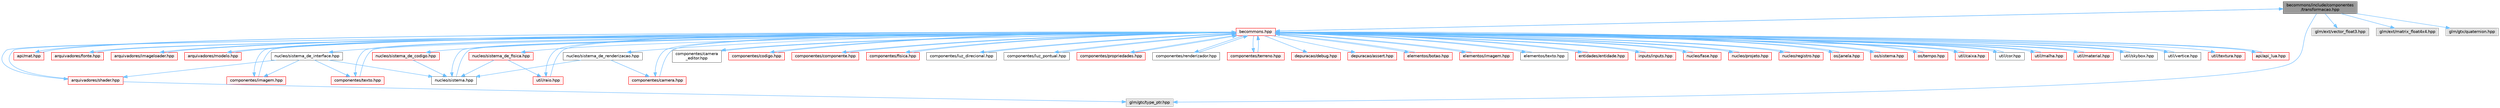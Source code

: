 digraph "becommons/include/componentes/transformacao.hpp"
{
 // LATEX_PDF_SIZE
  bgcolor="transparent";
  edge [fontname=Helvetica,fontsize=10,labelfontname=Helvetica,labelfontsize=10];
  node [fontname=Helvetica,fontsize=10,shape=box,height=0.2,width=0.4];
  Node1 [id="Node000001",label="becommons/include/componentes\l/transformacao.hpp",height=0.2,width=0.4,color="gray40", fillcolor="grey60", style="filled", fontcolor="black",tooltip="Calcula a mtriz de modelo para um objeto 3d qualquer."];
  Node1 -> Node2 [id="edge1_Node000001_Node000002",color="steelblue1",style="solid",tooltip=" "];
  Node2 [id="Node000002",label="becommons.hpp",height=0.2,width=0.4,color="red", fillcolor="#FFF0F0", style="filled",URL="$becommons_8hpp.html",tooltip=" "];
  Node2 -> Node3 [id="edge2_Node000002_Node000003",color="steelblue1",style="solid",tooltip=" "];
  Node3 [id="Node000003",label="api/api_lua.hpp",height=0.2,width=0.4,color="red", fillcolor="#FFF0F0", style="filled",URL="$api__lua_8hpp.html",tooltip="Gerencia a configuração do luabridge para api lua."];
  Node3 -> Node2 [id="edge3_Node000003_Node000002",color="steelblue1",style="solid",tooltip=" "];
  Node2 -> Node8 [id="edge4_Node000002_Node000008",color="steelblue1",style="solid",tooltip=" "];
  Node8 [id="Node000008",label="api/mat.hpp",height=0.2,width=0.4,color="red", fillcolor="#FFF0F0", style="filled",URL="$mat_8hpp.html",tooltip="Gerencia funçoes matemáticas."];
  Node8 -> Node2 [id="edge5_Node000008_Node000002",color="steelblue1",style="solid",tooltip=" "];
  Node2 -> Node11 [id="edge6_Node000002_Node000011",color="steelblue1",style="solid",tooltip=" "];
  Node11 [id="Node000011",label="arquivadores/fonte.hpp",height=0.2,width=0.4,color="red", fillcolor="#FFF0F0", style="filled",URL="$fonte_8hpp.html",tooltip="Define estruturas básicas para renderização de textos."];
  Node11 -> Node2 [id="edge7_Node000011_Node000002",color="steelblue1",style="solid",tooltip=" "];
  Node2 -> Node16 [id="edge8_Node000002_Node000016",color="steelblue1",style="solid",tooltip=" "];
  Node16 [id="Node000016",label="arquivadores/imageloader.hpp",height=0.2,width=0.4,color="red", fillcolor="#FFF0F0", style="filled",URL="$imageloader_8hpp.html",tooltip="Gerencia as imagems/texturas carregadas na engine."];
  Node16 -> Node2 [id="edge9_Node000016_Node000002",color="steelblue1",style="solid",tooltip=" "];
  Node2 -> Node22 [id="edge10_Node000002_Node000022",color="steelblue1",style="solid",tooltip=" "];
  Node22 [id="Node000022",label="arquivadores/modelo.hpp",height=0.2,width=0.4,color="red", fillcolor="#FFF0F0", style="filled",URL="$modelo_8hpp.html",tooltip="Carrega um modelo usando a biblioteca assimp com base em um diretório."];
  Node22 -> Node2 [id="edge11_Node000022_Node000002",color="steelblue1",style="solid",tooltip=" "];
  Node2 -> Node24 [id="edge12_Node000002_Node000024",color="steelblue1",style="solid",tooltip=" "];
  Node24 [id="Node000024",label="arquivadores/shader.hpp",height=0.2,width=0.4,color="red", fillcolor="#FFF0F0", style="filled",URL="$shader_8hpp.html",tooltip="Gerencia os shaders GLSL."];
  Node24 -> Node29 [id="edge13_Node000024_Node000029",color="steelblue1",style="solid",tooltip=" "];
  Node29 [id="Node000029",label="glm/gtc/type_ptr.hpp",height=0.2,width=0.4,color="grey60", fillcolor="#E0E0E0", style="filled",tooltip=" "];
  Node24 -> Node2 [id="edge14_Node000024_Node000002",color="steelblue1",style="solid",tooltip=" "];
  Node2 -> Node30 [id="edge15_Node000002_Node000030",color="steelblue1",style="solid",tooltip=" "];
  Node30 [id="Node000030",label="componentes/camera.hpp",height=0.2,width=0.4,color="red", fillcolor="#FFF0F0", style="filled",URL="$camera_8hpp.html",tooltip="Estrutura básica de câmera."];
  Node30 -> Node2 [id="edge16_Node000030_Node000002",color="steelblue1",style="solid",tooltip=" "];
  Node2 -> Node33 [id="edge17_Node000002_Node000033",color="steelblue1",style="solid",tooltip=" "];
  Node33 [id="Node000033",label="componentes/camera\l_editor.hpp",height=0.2,width=0.4,color="grey40", fillcolor="white", style="filled",URL="$camera__editor_8hpp.html",tooltip=" "];
  Node33 -> Node2 [id="edge18_Node000033_Node000002",color="steelblue1",style="solid",tooltip=" "];
  Node2 -> Node34 [id="edge19_Node000002_Node000034",color="steelblue1",style="solid",tooltip=" "];
  Node34 [id="Node000034",label="componentes/codigo.hpp",height=0.2,width=0.4,color="red", fillcolor="#FFF0F0", style="filled",URL="$codigo_8hpp.html",tooltip="Componente de código para entidades ECS."];
  Node34 -> Node2 [id="edge20_Node000034_Node000002",color="steelblue1",style="solid",tooltip=" "];
  Node2 -> Node36 [id="edge21_Node000002_Node000036",color="steelblue1",style="solid",tooltip=" "];
  Node36 [id="Node000036",label="componentes/componente.hpp",height=0.2,width=0.4,color="red", fillcolor="#FFF0F0", style="filled",URL="$componente_8hpp.html",tooltip="Estrutura base para componetes."];
  Node36 -> Node2 [id="edge22_Node000036_Node000002",color="steelblue1",style="solid",tooltip=" "];
  Node2 -> Node41 [id="edge23_Node000002_Node000041",color="steelblue1",style="solid",tooltip=" "];
  Node41 [id="Node000041",label="componentes/fisica.hpp",height=0.2,width=0.4,color="red", fillcolor="#FFF0F0", style="filled",URL="$fisica_8hpp.html",tooltip="Componente de física para entidades ECS."];
  Node41 -> Node2 [id="edge24_Node000041_Node000002",color="steelblue1",style="solid",tooltip=" "];
  Node2 -> Node42 [id="edge25_Node000002_Node000042",color="steelblue1",style="solid",tooltip=" "];
  Node42 [id="Node000042",label="componentes/imagem.hpp",height=0.2,width=0.4,color="red", fillcolor="#FFF0F0", style="filled",URL="$componentes_2imagem_8hpp.html",tooltip=" "];
  Node42 -> Node2 [id="edge26_Node000042_Node000002",color="steelblue1",style="solid",tooltip=" "];
  Node2 -> Node43 [id="edge27_Node000002_Node000043",color="steelblue1",style="solid",tooltip=" "];
  Node43 [id="Node000043",label="componentes/luz_direcional.hpp",height=0.2,width=0.4,color="grey40", fillcolor="white", style="filled",URL="$luz__direcional_8hpp.html",tooltip=" "];
  Node43 -> Node2 [id="edge28_Node000043_Node000002",color="steelblue1",style="solid",tooltip=" "];
  Node2 -> Node44 [id="edge29_Node000002_Node000044",color="steelblue1",style="solid",tooltip=" "];
  Node44 [id="Node000044",label="componentes/luz_pontual.hpp",height=0.2,width=0.4,color="grey40", fillcolor="white", style="filled",URL="$luz__pontual_8hpp.html",tooltip=" "];
  Node44 -> Node2 [id="edge30_Node000044_Node000002",color="steelblue1",style="solid",tooltip=" "];
  Node2 -> Node45 [id="edge31_Node000002_Node000045",color="steelblue1",style="solid",tooltip=" "];
  Node45 [id="Node000045",label="componentes/propriedades.hpp",height=0.2,width=0.4,color="red", fillcolor="#FFF0F0", style="filled",URL="$propriedades_8hpp.html",tooltip=" "];
  Node45 -> Node2 [id="edge32_Node000045_Node000002",color="steelblue1",style="solid",tooltip=" "];
  Node2 -> Node46 [id="edge33_Node000002_Node000046",color="steelblue1",style="solid",tooltip=" "];
  Node46 [id="Node000046",label="componentes/renderizador.hpp",height=0.2,width=0.4,color="grey40", fillcolor="white", style="filled",URL="$renderizador_8hpp.html",tooltip=" "];
  Node46 -> Node2 [id="edge34_Node000046_Node000002",color="steelblue1",style="solid",tooltip=" "];
  Node2 -> Node47 [id="edge35_Node000002_Node000047",color="steelblue1",style="solid",tooltip=" "];
  Node47 [id="Node000047",label="componentes/terreno.hpp",height=0.2,width=0.4,color="red", fillcolor="#FFF0F0", style="filled",URL="$terreno_8hpp.html",tooltip=" "];
  Node47 -> Node2 [id="edge36_Node000047_Node000002",color="steelblue1",style="solid",tooltip=" "];
  Node2 -> Node48 [id="edge37_Node000002_Node000048",color="steelblue1",style="solid",tooltip=" "];
  Node48 [id="Node000048",label="componentes/texto.hpp",height=0.2,width=0.4,color="red", fillcolor="#FFF0F0", style="filled",URL="$componentes_2texto_8hpp.html",tooltip=" "];
  Node48 -> Node2 [id="edge38_Node000048_Node000002",color="steelblue1",style="solid",tooltip=" "];
  Node2 -> Node1 [id="edge39_Node000002_Node000001",color="steelblue1",style="solid",tooltip=" "];
  Node2 -> Node49 [id="edge40_Node000002_Node000049",color="steelblue1",style="solid",tooltip=" "];
  Node49 [id="Node000049",label="depuracao/debug.hpp",height=0.2,width=0.4,color="red", fillcolor="#FFF0F0", style="filled",URL="$debug_8hpp.html",tooltip=" "];
  Node2 -> Node50 [id="edge41_Node000002_Node000050",color="steelblue1",style="solid",tooltip=" "];
  Node50 [id="Node000050",label="depuracao/assert.hpp",height=0.2,width=0.4,color="red", fillcolor="#FFF0F0", style="filled",URL="$assert_8hpp.html",tooltip=" "];
  Node2 -> Node53 [id="edge42_Node000002_Node000053",color="steelblue1",style="solid",tooltip=" "];
  Node53 [id="Node000053",label="elementos/botao.hpp",height=0.2,width=0.4,color="red", fillcolor="#FFF0F0", style="filled",URL="$botao_8hpp.html",tooltip=" "];
  Node53 -> Node2 [id="edge43_Node000053_Node000002",color="steelblue1",style="solid",tooltip=" "];
  Node2 -> Node55 [id="edge44_Node000002_Node000055",color="steelblue1",style="solid",tooltip=" "];
  Node55 [id="Node000055",label="elementos/imagem.hpp",height=0.2,width=0.4,color="red", fillcolor="#FFF0F0", style="filled",URL="$elementos_2imagem_8hpp.html",tooltip="Gerencia a configuração do luabridge para api lua."];
  Node55 -> Node2 [id="edge45_Node000055_Node000002",color="steelblue1",style="solid",tooltip=" "];
  Node2 -> Node56 [id="edge46_Node000002_Node000056",color="steelblue1",style="solid",tooltip=" "];
  Node56 [id="Node000056",label="elementos/texto.hpp",height=0.2,width=0.4,color="grey40", fillcolor="white", style="filled",URL="$elementos_2texto_8hpp.html",tooltip=" "];
  Node56 -> Node2 [id="edge47_Node000056_Node000002",color="steelblue1",style="solid",tooltip=" "];
  Node2 -> Node57 [id="edge48_Node000002_Node000057",color="steelblue1",style="solid",tooltip=" "];
  Node57 [id="Node000057",label="entidades/entidade.hpp",height=0.2,width=0.4,color="red", fillcolor="#FFF0F0", style="filled",URL="$entidade_8hpp.html",tooltip="Inclusoes e defini��es relacionadas � entidade."];
  Node57 -> Node2 [id="edge49_Node000057_Node000002",color="steelblue1",style="solid",tooltip=" "];
  Node2 -> Node58 [id="edge50_Node000002_Node000058",color="steelblue1",style="solid",tooltip=" "];
  Node58 [id="Node000058",label="inputs/inputs.hpp",height=0.2,width=0.4,color="red", fillcolor="#FFF0F0", style="filled",URL="$inputs_8hpp.html",tooltip=" "];
  Node58 -> Node2 [id="edge51_Node000058_Node000002",color="steelblue1",style="solid",tooltip=" "];
  Node2 -> Node59 [id="edge52_Node000002_Node000059",color="steelblue1",style="solid",tooltip=" "];
  Node59 [id="Node000059",label="nucleo/fase.hpp",height=0.2,width=0.4,color="red", fillcolor="#FFF0F0", style="filled",URL="$fase_8hpp.html",tooltip="Gerencia sistemas numa fase."];
  Node59 -> Node2 [id="edge53_Node000059_Node000002",color="steelblue1",style="solid",tooltip=" "];
  Node2 -> Node60 [id="edge54_Node000002_Node000060",color="steelblue1",style="solid",tooltip=" "];
  Node60 [id="Node000060",label="nucleo/projeto.hpp",height=0.2,width=0.4,color="red", fillcolor="#FFF0F0", style="filled",URL="$projeto_8hpp.html",tooltip="Gerencia configurações do projeto."];
  Node60 -> Node2 [id="edge55_Node000060_Node000002",color="steelblue1",style="solid",tooltip=" "];
  Node2 -> Node61 [id="edge56_Node000002_Node000061",color="steelblue1",style="solid",tooltip=" "];
  Node61 [id="Node000061",label="nucleo/registro.hpp",height=0.2,width=0.4,color="red", fillcolor="#FFF0F0", style="filled",URL="$registro_8hpp.html",tooltip="Inclusoes e definições relacionadas à registro."];
  Node61 -> Node2 [id="edge57_Node000061_Node000002",color="steelblue1",style="solid",tooltip=" "];
  Node2 -> Node63 [id="edge58_Node000002_Node000063",color="steelblue1",style="solid",tooltip=" "];
  Node63 [id="Node000063",label="nucleo/sistema.hpp",height=0.2,width=0.4,color="grey40", fillcolor="white", style="filled",URL="$nucleo_2sistema_8hpp.html",tooltip=" "];
  Node63 -> Node2 [id="edge59_Node000063_Node000002",color="steelblue1",style="solid",tooltip=" "];
  Node2 -> Node64 [id="edge60_Node000002_Node000064",color="steelblue1",style="solid",tooltip=" "];
  Node64 [id="Node000064",label="nucleo/sistema_de_codigo.hpp",height=0.2,width=0.4,color="red", fillcolor="#FFF0F0", style="filled",URL="$sistema__de__codigo_8hpp.html",tooltip=" "];
  Node64 -> Node63 [id="edge61_Node000064_Node000063",color="steelblue1",style="solid",tooltip=" "];
  Node2 -> Node67 [id="edge62_Node000002_Node000067",color="steelblue1",style="solid",tooltip=" "];
  Node67 [id="Node000067",label="nucleo/sistema_de_fisica.hpp",height=0.2,width=0.4,color="red", fillcolor="#FFF0F0", style="filled",URL="$sistema__de__fisica_8hpp.html",tooltip="Gerencia a fisica de jogo com o bullet3."];
  Node67 -> Node63 [id="edge63_Node000067_Node000063",color="steelblue1",style="solid",tooltip=" "];
  Node67 -> Node68 [id="edge64_Node000067_Node000068",color="steelblue1",style="solid",tooltip=" "];
  Node68 [id="Node000068",label="util/raio.hpp",height=0.2,width=0.4,color="red", fillcolor="#FFF0F0", style="filled",URL="$raio_8hpp.html",tooltip=" "];
  Node68 -> Node2 [id="edge65_Node000068_Node000002",color="steelblue1",style="solid",tooltip=" "];
  Node2 -> Node69 [id="edge66_Node000002_Node000069",color="steelblue1",style="solid",tooltip=" "];
  Node69 [id="Node000069",label="nucleo/sistema_de_interface.hpp",height=0.2,width=0.4,color="grey40", fillcolor="white", style="filled",URL="$sistema__de__interface_8hpp.html",tooltip=" "];
  Node69 -> Node63 [id="edge67_Node000069_Node000063",color="steelblue1",style="solid",tooltip=" "];
  Node69 -> Node24 [id="edge68_Node000069_Node000024",color="steelblue1",style="solid",tooltip=" "];
  Node69 -> Node48 [id="edge69_Node000069_Node000048",color="steelblue1",style="solid",tooltip=" "];
  Node69 -> Node42 [id="edge70_Node000069_Node000042",color="steelblue1",style="solid",tooltip=" "];
  Node2 -> Node70 [id="edge71_Node000002_Node000070",color="steelblue1",style="solid",tooltip=" "];
  Node70 [id="Node000070",label="nucleo/sistema_de_renderizacao.hpp",height=0.2,width=0.4,color="grey40", fillcolor="white", style="filled",URL="$sistema__de__renderizacao_8hpp.html",tooltip="Gerencia a renderizacao."];
  Node70 -> Node63 [id="edge72_Node000070_Node000063",color="steelblue1",style="solid",tooltip=" "];
  Node70 -> Node30 [id="edge73_Node000070_Node000030",color="steelblue1",style="solid",tooltip=" "];
  Node2 -> Node71 [id="edge74_Node000002_Node000071",color="steelblue1",style="solid",tooltip=" "];
  Node71 [id="Node000071",label="os/janela.hpp",height=0.2,width=0.4,color="red", fillcolor="#FFF0F0", style="filled",URL="$janela_8hpp.html",tooltip="Inicia e gerencia janela glfw."];
  Node71 -> Node2 [id="edge75_Node000071_Node000002",color="steelblue1",style="solid",tooltip=" "];
  Node2 -> Node72 [id="edge76_Node000002_Node000072",color="steelblue1",style="solid",tooltip=" "];
  Node72 [id="Node000072",label="os/sistema.hpp",height=0.2,width=0.4,color="red", fillcolor="#FFF0F0", style="filled",URL="$os_2sistema_8hpp.html",tooltip="funçoes do sistema"];
  Node72 -> Node2 [id="edge77_Node000072_Node000002",color="steelblue1",style="solid",tooltip=" "];
  Node2 -> Node75 [id="edge78_Node000002_Node000075",color="steelblue1",style="solid",tooltip=" "];
  Node75 [id="Node000075",label="os/tempo.hpp",height=0.2,width=0.4,color="red", fillcolor="#FFF0F0", style="filled",URL="$tempo_8hpp.html",tooltip="Inicia e gerencia o tempo."];
  Node75 -> Node2 [id="edge79_Node000075_Node000002",color="steelblue1",style="solid",tooltip=" "];
  Node2 -> Node77 [id="edge80_Node000002_Node000077",color="steelblue1",style="solid",tooltip=" "];
  Node77 [id="Node000077",label="util/caixa.hpp",height=0.2,width=0.4,color="red", fillcolor="#FFF0F0", style="filled",URL="$caixa_8hpp.html",tooltip=" "];
  Node77 -> Node2 [id="edge81_Node000077_Node000002",color="steelblue1",style="solid",tooltip=" "];
  Node2 -> Node78 [id="edge82_Node000002_Node000078",color="steelblue1",style="solid",tooltip=" "];
  Node78 [id="Node000078",label="util/cor.hpp",height=0.2,width=0.4,color="grey40", fillcolor="white", style="filled",URL="$cor_8hpp.html",tooltip=" "];
  Node78 -> Node2 [id="edge83_Node000078_Node000002",color="steelblue1",style="solid",tooltip=" "];
  Node2 -> Node79 [id="edge84_Node000002_Node000079",color="steelblue1",style="solid",tooltip=" "];
  Node79 [id="Node000079",label="util/malha.hpp",height=0.2,width=0.4,color="red", fillcolor="#FFF0F0", style="filled",URL="$malha_8hpp.html",tooltip=" "];
  Node79 -> Node2 [id="edge85_Node000079_Node000002",color="steelblue1",style="solid",tooltip=" "];
  Node2 -> Node80 [id="edge86_Node000002_Node000080",color="steelblue1",style="solid",tooltip=" "];
  Node80 [id="Node000080",label="util/material.hpp",height=0.2,width=0.4,color="red", fillcolor="#FFF0F0", style="filled",URL="$material_8hpp.html",tooltip=" "];
  Node80 -> Node2 [id="edge87_Node000080_Node000002",color="steelblue1",style="solid",tooltip=" "];
  Node2 -> Node68 [id="edge88_Node000002_Node000068",color="steelblue1",style="solid",tooltip=" "];
  Node2 -> Node81 [id="edge89_Node000002_Node000081",color="steelblue1",style="solid",tooltip=" "];
  Node81 [id="Node000081",label="util/skybox.hpp",height=0.2,width=0.4,color="grey40", fillcolor="white", style="filled",URL="$skybox_8hpp.html",tooltip=" "];
  Node81 -> Node2 [id="edge90_Node000081_Node000002",color="steelblue1",style="solid",tooltip=" "];
  Node2 -> Node82 [id="edge91_Node000002_Node000082",color="steelblue1",style="solid",tooltip=" "];
  Node82 [id="Node000082",label="util/vertice.hpp",height=0.2,width=0.4,color="grey40", fillcolor="white", style="filled",URL="$vertice_8hpp.html",tooltip=" "];
  Node82 -> Node2 [id="edge92_Node000082_Node000002",color="steelblue1",style="solid",tooltip=" "];
  Node2 -> Node83 [id="edge93_Node000002_Node000083",color="steelblue1",style="solid",tooltip=" "];
  Node83 [id="Node000083",label="util/textura.hpp",height=0.2,width=0.4,color="red", fillcolor="#FFF0F0", style="filled",URL="$textura_8hpp.html",tooltip=" "];
  Node1 -> Node87 [id="edge94_Node000001_Node000087",color="steelblue1",style="solid",tooltip=" "];
  Node87 [id="Node000087",label="glm/ext/vector_float3.hpp",height=0.2,width=0.4,color="grey60", fillcolor="#E0E0E0", style="filled",tooltip=" "];
  Node1 -> Node88 [id="edge95_Node000001_Node000088",color="steelblue1",style="solid",tooltip=" "];
  Node88 [id="Node000088",label="glm/ext/matrix_float4x4.hpp",height=0.2,width=0.4,color="grey60", fillcolor="#E0E0E0", style="filled",tooltip=" "];
  Node1 -> Node29 [id="edge96_Node000001_Node000029",color="steelblue1",style="solid",tooltip=" "];
  Node1 -> Node89 [id="edge97_Node000001_Node000089",color="steelblue1",style="solid",tooltip=" "];
  Node89 [id="Node000089",label="glm/gtx/quaternion.hpp",height=0.2,width=0.4,color="grey60", fillcolor="#E0E0E0", style="filled",tooltip=" "];
}
